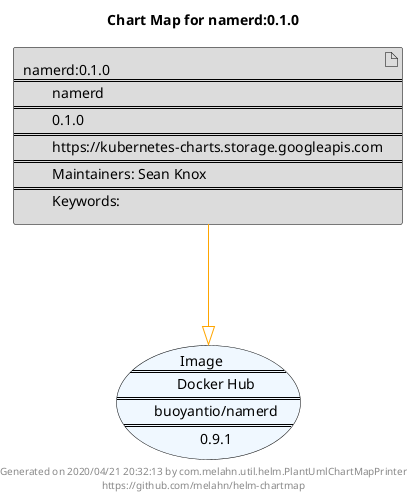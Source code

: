 @startuml
skinparam linetype ortho
skinparam backgroundColor white
skinparam usecaseBorderColor black
skinparam usecaseArrowColor LightSlateGray
skinparam artifactBorderColor black
skinparam artifactArrowColor LightSlateGray

title Chart Map for namerd:0.1.0

'There is one referenced Helm Chart
artifact "namerd:0.1.0\n====\n\tnamerd\n====\n\t0.1.0\n====\n\thttps://kubernetes-charts.storage.googleapis.com\n====\n\tMaintainers: Sean Knox\n====\n\tKeywords: " as namerd_0_1_0 #Gainsboro

'There is one referenced Docker Image
usecase "Image\n====\n\tDocker Hub\n====\n\tbuoyantio/namerd\n====\n\t0.9.1" as buoyantio_namerd_0_9_1 #AliceBlue

'Chart Dependencies
namerd_0_1_0--[#orange]-|>buoyantio_namerd_0_9_1

center footer Generated on 2020/04/21 20:32:13 by com.melahn.util.helm.PlantUmlChartMapPrinter\nhttps://github.com/melahn/helm-chartmap
@enduml
